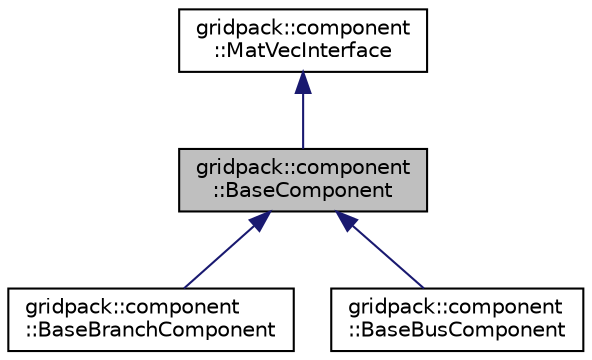 digraph "gridpack::component::BaseComponent"
{
  edge [fontname="Helvetica",fontsize="10",labelfontname="Helvetica",labelfontsize="10"];
  node [fontname="Helvetica",fontsize="10",shape=record];
  Node1 [label="gridpack::component\l::BaseComponent",height=0.2,width=0.4,color="black", fillcolor="grey75", style="filled" fontcolor="black"];
  Node2 -> Node1 [dir="back",color="midnightblue",fontsize="10",style="solid",fontname="Helvetica"];
  Node2 [label="gridpack::component\l::MatVecInterface",height=0.2,width=0.4,color="black", fillcolor="white", style="filled",URL="$classgridpack_1_1component_1_1_mat_vec_interface.html"];
  Node1 -> Node3 [dir="back",color="midnightblue",fontsize="10",style="solid",fontname="Helvetica"];
  Node3 [label="gridpack::component\l::BaseBranchComponent",height=0.2,width=0.4,color="black", fillcolor="white", style="filled",URL="$classgridpack_1_1component_1_1_base_branch_component.html"];
  Node1 -> Node4 [dir="back",color="midnightblue",fontsize="10",style="solid",fontname="Helvetica"];
  Node4 [label="gridpack::component\l::BaseBusComponent",height=0.2,width=0.4,color="black", fillcolor="white", style="filled",URL="$classgridpack_1_1component_1_1_base_bus_component.html"];
}
